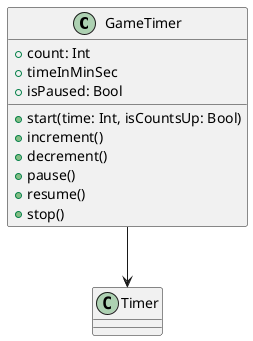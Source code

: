 @startuml
class GameTimer {
+ count: Int
+ timeInMinSec
+ isPaused: Bool
+ start(time: Int, isCountsUp: Bool)
+ increment()
+ decrement()
+ pause()
+ resume()
+ stop()
}

GameTimer --> Timer
@enduml